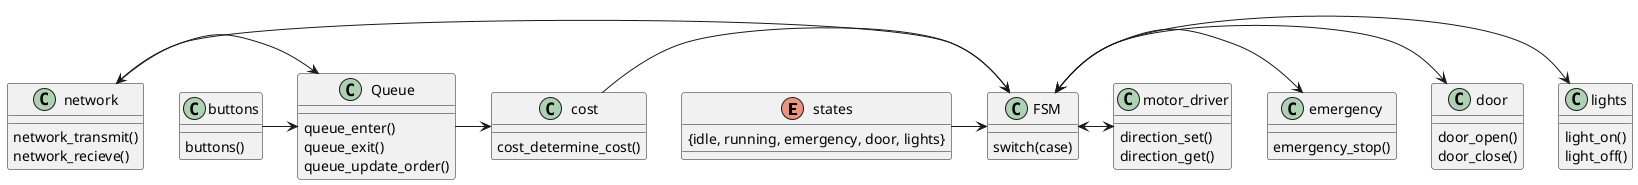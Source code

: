 @startuml

enum states{
{idle, running, emergency, door, lights}
}

class FSM{
switch(case)
}

class Queue{
queue_enter()
queue_exit()
queue_update_order()
}

class lights{
light_on()
light_off()
}

class cost{
cost_determine_cost()
}

class network{
network_transmit()
network_recieve()
}

class emergency{
emergency_stop()
}

class door{
door_open()
door_close()
}

class buttons{
buttons()
}

class motor_driver{
direction_set()
direction_get()

}

network <-> FSM

cost -> FSM
buttons -> Queue

FSM <-> lights
FSM <-> door
FSM <-> emergency
FSM <-> motor_driver
Queue -> cost
network -> Queue
states -> FSM


@enduml
